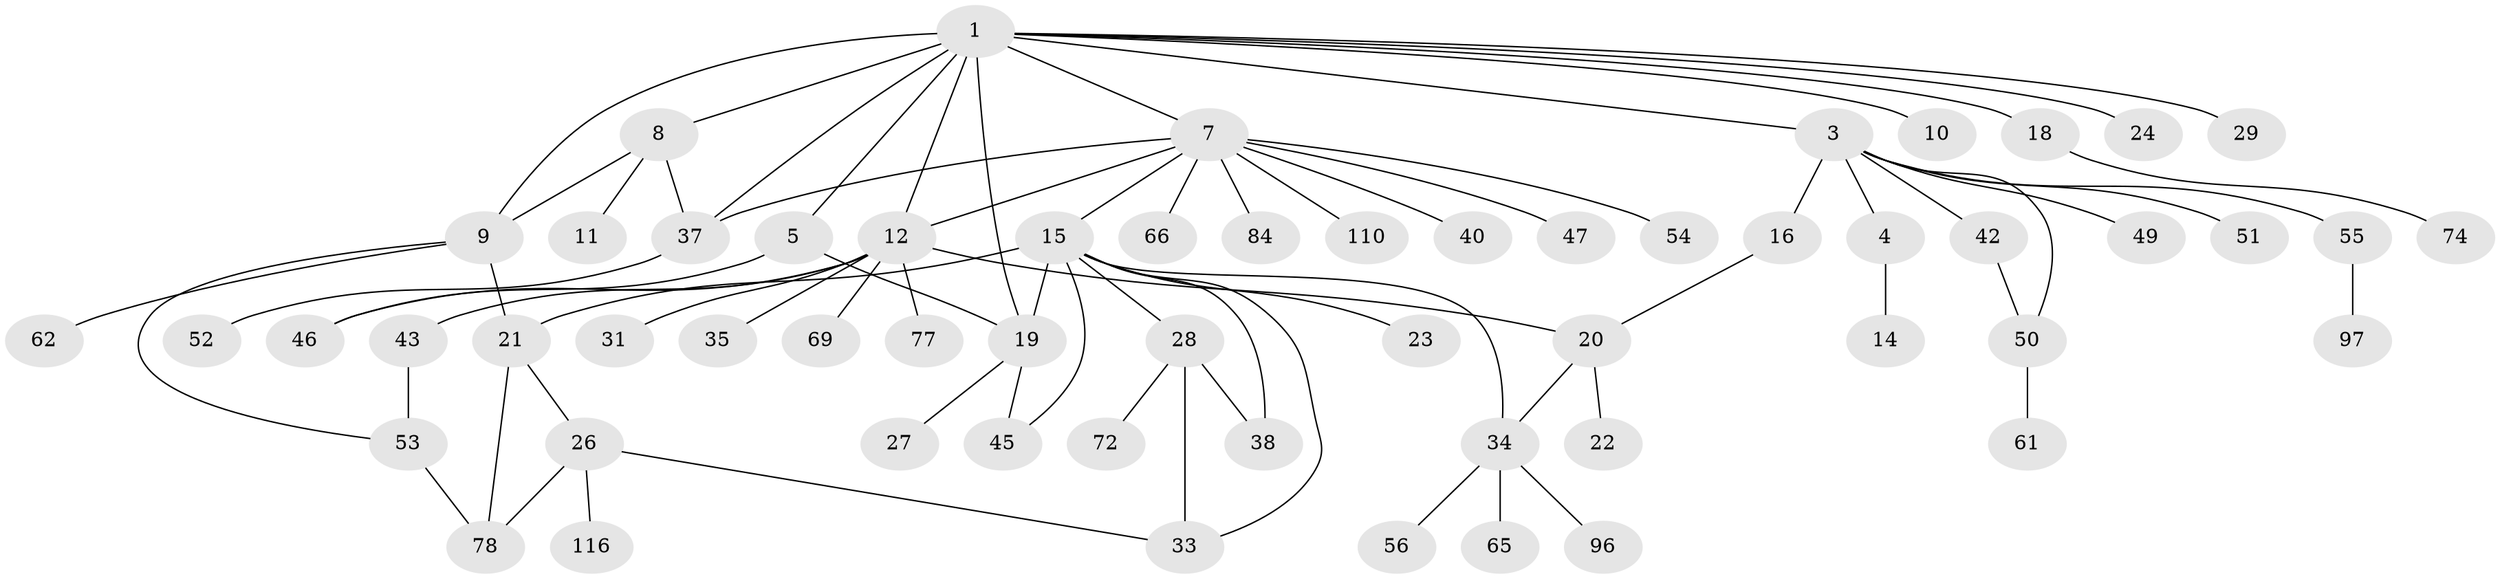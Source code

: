 // original degree distribution, {9: 0.008620689655172414, 8: 0.008620689655172414, 11: 0.008620689655172414, 3: 0.08620689655172414, 5: 0.08620689655172414, 4: 0.05172413793103448, 10: 0.017241379310344827, 1: 0.5517241379310345, 16: 0.008620689655172414, 2: 0.16379310344827586, 6: 0.008620689655172414}
// Generated by graph-tools (version 1.1) at 2025/14/03/09/25 04:14:44]
// undirected, 58 vertices, 75 edges
graph export_dot {
graph [start="1"]
  node [color=gray90,style=filled];
  1 [super="+2"];
  3 [super="+63+41+25+6"];
  4 [super="+90"];
  5 [super="+91+103"];
  7;
  8;
  9;
  10;
  11;
  12 [super="+67+102+104+83+73+17+13+48+75"];
  14;
  15 [super="+36+106+70+30"];
  16;
  18;
  19 [super="+32+68+76"];
  20 [super="+39+98"];
  21 [super="+44+100"];
  22;
  23 [super="+114"];
  24;
  26 [super="+64"];
  27;
  28;
  29;
  31;
  33 [super="+58"];
  34;
  35;
  37 [super="+80"];
  38;
  40;
  42;
  43 [super="+71"];
  45 [super="+81+108+57"];
  46;
  47;
  49;
  50 [super="+59+95+60"];
  51;
  52;
  53;
  54;
  55;
  56;
  61;
  62;
  65;
  66;
  69;
  72;
  74;
  77 [super="+109+111"];
  78;
  84;
  96 [super="+113"];
  97;
  110;
  116;
  1 -- 3 [weight=2];
  1 -- 7;
  1 -- 8;
  1 -- 18;
  1 -- 29;
  1 -- 37;
  1 -- 19 [weight=2];
  1 -- 5;
  1 -- 9;
  1 -- 10;
  1 -- 12 [weight=2];
  1 -- 24;
  3 -- 4;
  3 -- 16;
  3 -- 42;
  3 -- 51;
  3 -- 55;
  3 -- 49;
  3 -- 50;
  4 -- 14;
  5 -- 19;
  5 -- 46;
  7 -- 12;
  7 -- 15;
  7 -- 40;
  7 -- 47;
  7 -- 54;
  7 -- 66;
  7 -- 84;
  7 -- 110;
  7 -- 37;
  8 -- 9;
  8 -- 11;
  8 -- 37;
  9 -- 21;
  9 -- 53;
  9 -- 62;
  12 -- 20;
  12 -- 31;
  12 -- 35;
  12 -- 69;
  12 -- 77;
  12 -- 46;
  12 -- 43;
  15 -- 21;
  15 -- 23;
  15 -- 28;
  15 -- 45;
  15 -- 33;
  15 -- 19;
  15 -- 34;
  15 -- 38;
  16 -- 20;
  18 -- 74;
  19 -- 27;
  19 -- 45;
  20 -- 22;
  20 -- 34;
  21 -- 26;
  21 -- 78;
  26 -- 33;
  26 -- 116;
  26 -- 78;
  28 -- 33;
  28 -- 38;
  28 -- 72;
  34 -- 56;
  34 -- 65;
  34 -- 96;
  37 -- 52;
  42 -- 50;
  43 -- 53;
  50 -- 61;
  53 -- 78;
  55 -- 97;
}
